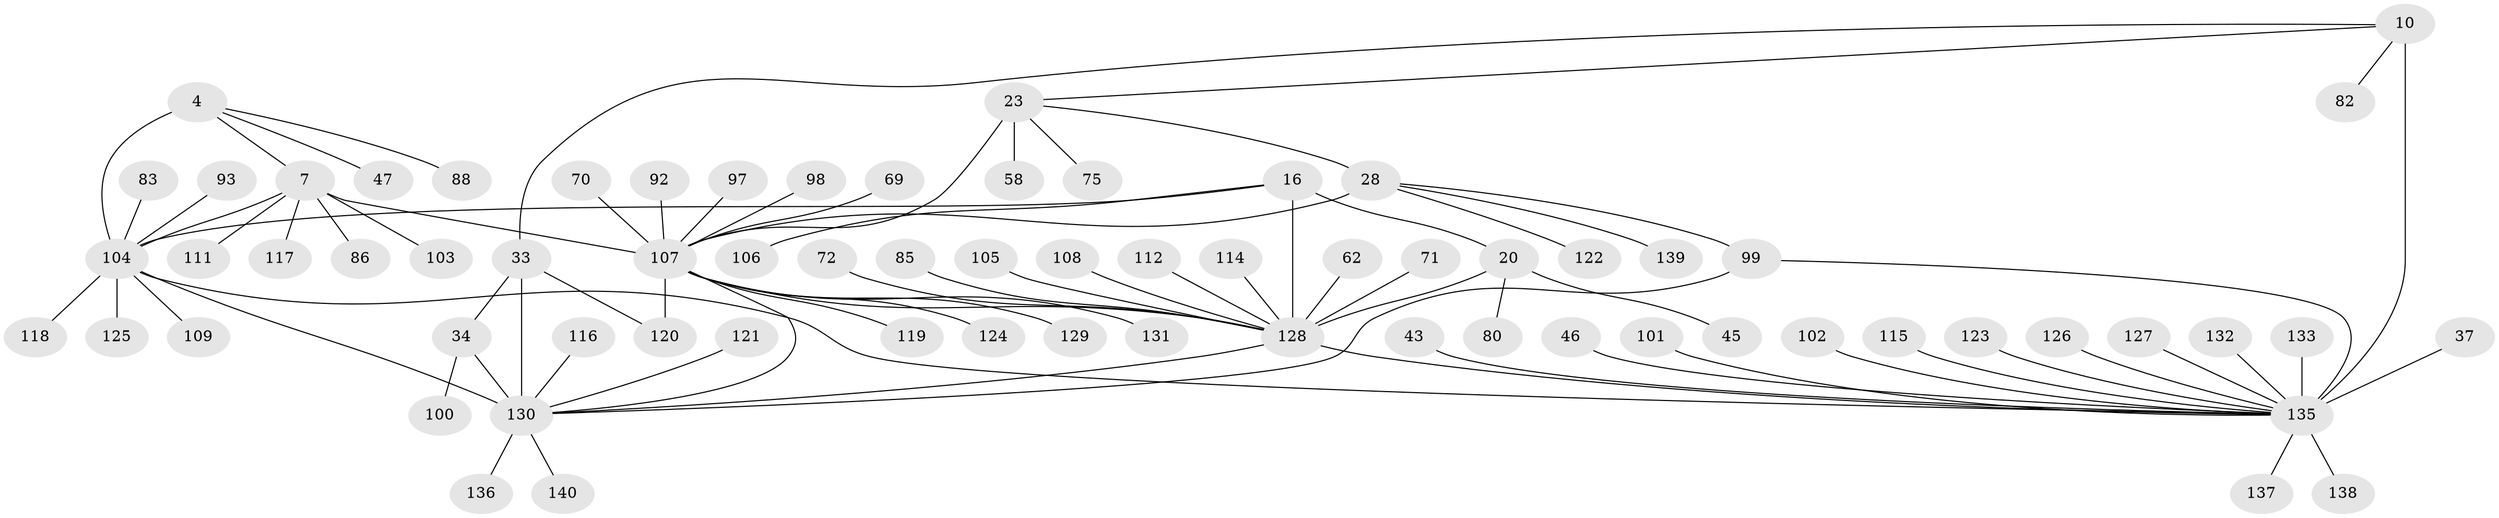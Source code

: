 // original degree distribution, {6: 0.014285714285714285, 9: 0.014285714285714285, 10: 0.02857142857142857, 8: 0.05, 11: 0.02857142857142857, 7: 0.06428571428571428, 12: 0.02142857142857143, 13: 0.02142857142857143, 15: 0.007142857142857143, 3: 0.02857142857142857, 1: 0.5785714285714286, 2: 0.1357142857142857, 4: 0.007142857142857143}
// Generated by graph-tools (version 1.1) at 2025/55/03/09/25 04:55:18]
// undirected, 70 vertices, 82 edges
graph export_dot {
graph [start="1"]
  node [color=gray90,style=filled];
  4 [super="+1"];
  7 [super="+2"];
  10 [super="+9"];
  16 [super="+15"];
  20 [super="+19"];
  23 [super="+22"];
  28 [super="+24"];
  33 [super="+29"];
  34 [super="+31"];
  37;
  43;
  45;
  46;
  47;
  58;
  62;
  69;
  70;
  71;
  72;
  75;
  80;
  82;
  83;
  85;
  86;
  88;
  92;
  93;
  97;
  98;
  99 [super="+50+55"];
  100 [super="+59"];
  101;
  102;
  103;
  104 [super="+68"];
  105;
  106;
  107 [super="+81+94+41+49+52+57+64"];
  108;
  109;
  111;
  112;
  114 [super="+87"];
  115;
  116;
  117;
  118 [super="+79+110"];
  119;
  120 [super="+65"];
  121;
  122;
  123 [super="+66"];
  124;
  125;
  126;
  127 [super="+95"];
  128 [super="+21+51"];
  129;
  130 [super="+113+35+61+63+74+76+78+89"];
  131;
  132;
  133;
  135 [super="+134+13+48+53+54+77+84+96"];
  136;
  137;
  138;
  139;
  140;
  4 -- 7 [weight=4];
  4 -- 47;
  4 -- 88;
  4 -- 104 [weight=6];
  7 -- 86;
  7 -- 111;
  7 -- 117;
  7 -- 103;
  7 -- 107 [weight=3];
  7 -- 104 [weight=6];
  10 -- 82;
  10 -- 33;
  10 -- 23;
  10 -- 135 [weight=10];
  16 -- 20 [weight=4];
  16 -- 106;
  16 -- 128 [weight=6];
  16 -- 104;
  20 -- 45;
  20 -- 80;
  20 -- 128 [weight=6];
  23 -- 28 [weight=4];
  23 -- 75;
  23 -- 58;
  23 -- 107 [weight=6];
  28 -- 99 [weight=2];
  28 -- 139;
  28 -- 122;
  28 -- 107 [weight=6];
  33 -- 34 [weight=4];
  33 -- 120;
  33 -- 130 [weight=6];
  34 -- 100;
  34 -- 130 [weight=6];
  37 -- 135;
  43 -- 135;
  46 -- 135;
  62 -- 128;
  69 -- 107;
  70 -- 107;
  71 -- 128;
  72 -- 128;
  83 -- 104;
  85 -- 128;
  92 -- 107;
  93 -- 104;
  97 -- 107;
  98 -- 107;
  99 -- 135;
  99 -- 130;
  101 -- 135;
  102 -- 135;
  104 -- 130;
  104 -- 135;
  104 -- 109;
  104 -- 118;
  104 -- 125;
  105 -- 128;
  107 -- 129;
  107 -- 131;
  107 -- 119;
  107 -- 120 [weight=2];
  107 -- 124;
  107 -- 130;
  107 -- 128 [weight=2];
  108 -- 128;
  112 -- 128;
  114 -- 128;
  115 -- 135;
  116 -- 130;
  121 -- 130;
  123 -- 135;
  126 -- 135;
  127 -- 135;
  128 -- 130;
  128 -- 135 [weight=2];
  130 -- 136;
  130 -- 140;
  132 -- 135;
  133 -- 135;
  135 -- 137;
  135 -- 138;
}
